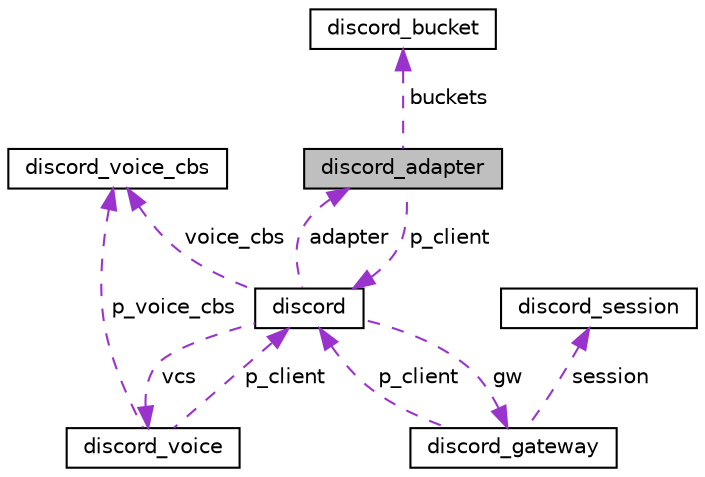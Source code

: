 digraph "discord_adapter"
{
 // LATEX_PDF_SIZE
  edge [fontname="Helvetica",fontsize="10",labelfontname="Helvetica",labelfontsize="10"];
  node [fontname="Helvetica",fontsize="10",shape=record];
  Node1 [label="discord_adapter",height=0.2,width=0.4,color="black", fillcolor="grey75", style="filled", fontcolor="black",tooltip="The handle used for performing HTTP Requests."];
  Node2 -> Node1 [dir="back",color="darkorchid3",fontsize="10",style="dashed",label=" p_client" ,fontname="Helvetica"];
  Node2 [label="discord",height=0.2,width=0.4,color="black", fillcolor="white", style="filled",URL="$structdiscord.html",tooltip="The Discord Client structure."];
  Node3 -> Node2 [dir="back",color="darkorchid3",fontsize="10",style="dashed",label=" voice_cbs" ,fontname="Helvetica"];
  Node3 [label="discord_voice_cbs",height=0.2,width=0.4,color="black", fillcolor="white", style="filled",URL="$structdiscord__voice__cbs.html",tooltip=" "];
  Node1 -> Node2 [dir="back",color="darkorchid3",fontsize="10",style="dashed",label=" adapter" ,fontname="Helvetica"];
  Node4 -> Node2 [dir="back",color="darkorchid3",fontsize="10",style="dashed",label=" gw" ,fontname="Helvetica"];
  Node4 [label="discord_gateway",height=0.2,width=0.4,color="black", fillcolor="white", style="filled",URL="$structdiscord__gateway.html",tooltip="The handle used for establishing a Discord Gateway connection via WebSockets."];
  Node2 -> Node4 [dir="back",color="darkorchid3",fontsize="10",style="dashed",label=" p_client" ,fontname="Helvetica"];
  Node5 -> Node4 [dir="back",color="darkorchid3",fontsize="10",style="dashed",label=" session" ,fontname="Helvetica"];
  Node5 [label="discord_session",height=0.2,width=0.4,color="black", fillcolor="white", style="filled",URL="$structdiscord__session.html",tooltip=" "];
  Node6 -> Node2 [dir="back",color="darkorchid3",fontsize="10",style="dashed",label=" vcs" ,fontname="Helvetica"];
  Node6 [label="discord_voice",height=0.2,width=0.4,color="black", fillcolor="white", style="filled",URL="$structdiscord__voice.html",tooltip=" "];
  Node3 -> Node6 [dir="back",color="darkorchid3",fontsize="10",style="dashed",label=" p_voice_cbs" ,fontname="Helvetica"];
  Node2 -> Node6 [dir="back",color="darkorchid3",fontsize="10",style="dashed",label=" p_client" ,fontname="Helvetica"];
  Node7 -> Node1 [dir="back",color="darkorchid3",fontsize="10",style="dashed",label=" buckets" ,fontname="Helvetica"];
  Node7 [label="discord_bucket",height=0.2,width=0.4,color="black", fillcolor="white", style="filled",URL="$structdiscord__bucket.html",tooltip="The bucket struct that will handle ratelimiting."];
}
